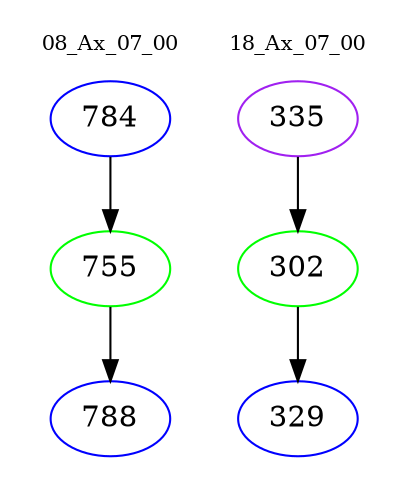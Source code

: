 digraph{
subgraph cluster_0 {
color = white
label = "08_Ax_07_00";
fontsize=10;
T0_784 [label="784", color="blue"]
T0_784 -> T0_755 [color="black"]
T0_755 [label="755", color="green"]
T0_755 -> T0_788 [color="black"]
T0_788 [label="788", color="blue"]
}
subgraph cluster_1 {
color = white
label = "18_Ax_07_00";
fontsize=10;
T1_335 [label="335", color="purple"]
T1_335 -> T1_302 [color="black"]
T1_302 [label="302", color="green"]
T1_302 -> T1_329 [color="black"]
T1_329 [label="329", color="blue"]
}
}
